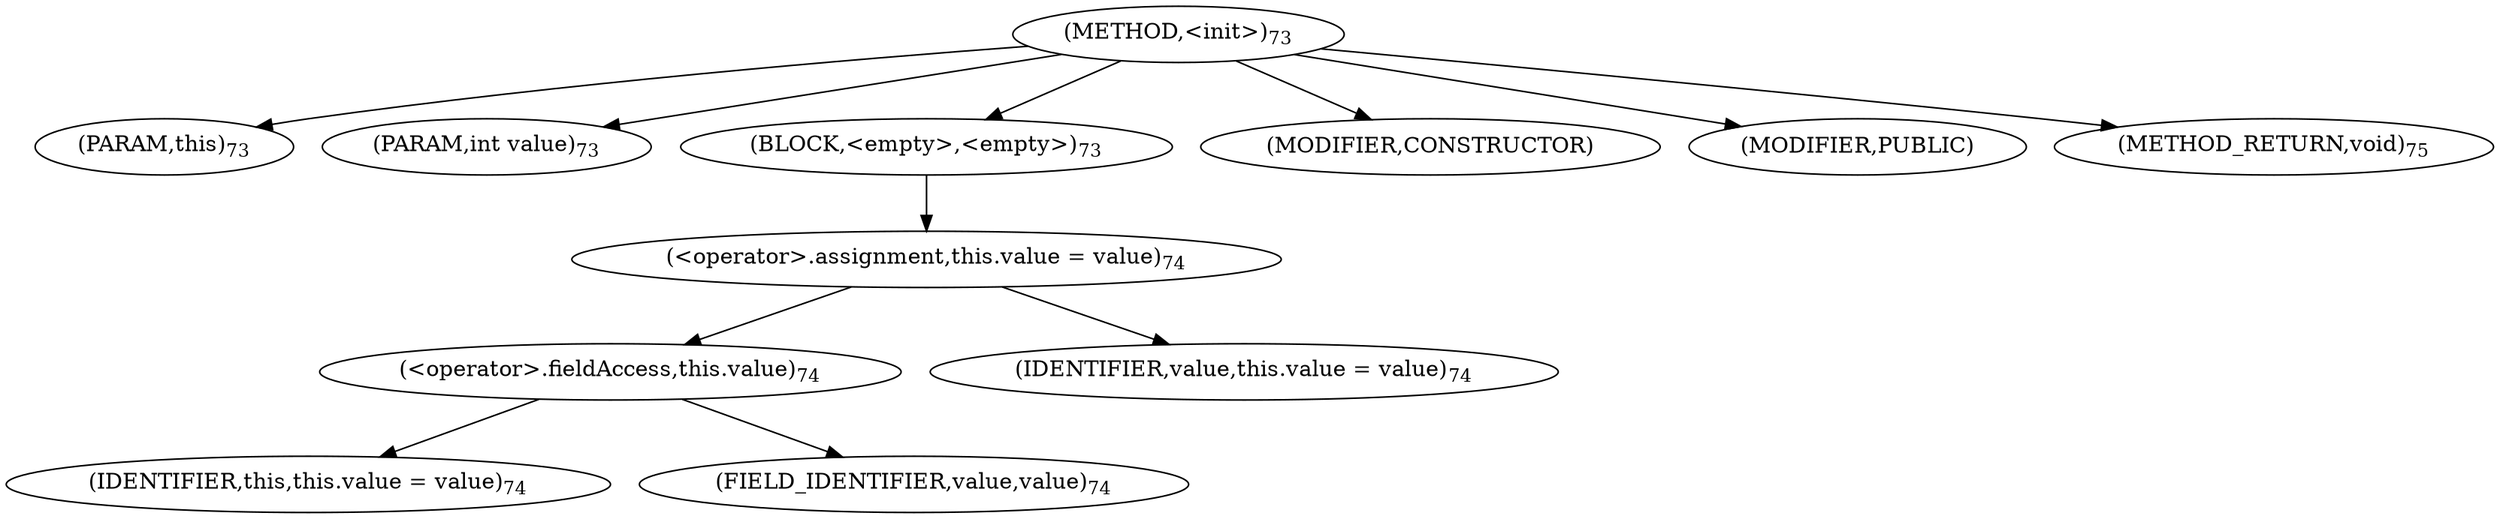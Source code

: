 digraph "&lt;init&gt;" {  
"25" [label = <(METHOD,&lt;init&gt;)<SUB>73</SUB>> ]
"4" [label = <(PARAM,this)<SUB>73</SUB>> ]
"26" [label = <(PARAM,int value)<SUB>73</SUB>> ]
"27" [label = <(BLOCK,&lt;empty&gt;,&lt;empty&gt;)<SUB>73</SUB>> ]
"28" [label = <(&lt;operator&gt;.assignment,this.value = value)<SUB>74</SUB>> ]
"29" [label = <(&lt;operator&gt;.fieldAccess,this.value)<SUB>74</SUB>> ]
"3" [label = <(IDENTIFIER,this,this.value = value)<SUB>74</SUB>> ]
"30" [label = <(FIELD_IDENTIFIER,value,value)<SUB>74</SUB>> ]
"31" [label = <(IDENTIFIER,value,this.value = value)<SUB>74</SUB>> ]
"32" [label = <(MODIFIER,CONSTRUCTOR)> ]
"33" [label = <(MODIFIER,PUBLIC)> ]
"34" [label = <(METHOD_RETURN,void)<SUB>75</SUB>> ]
  "25" -> "4" 
  "25" -> "26" 
  "25" -> "27" 
  "25" -> "32" 
  "25" -> "33" 
  "25" -> "34" 
  "27" -> "28" 
  "28" -> "29" 
  "28" -> "31" 
  "29" -> "3" 
  "29" -> "30" 
}
